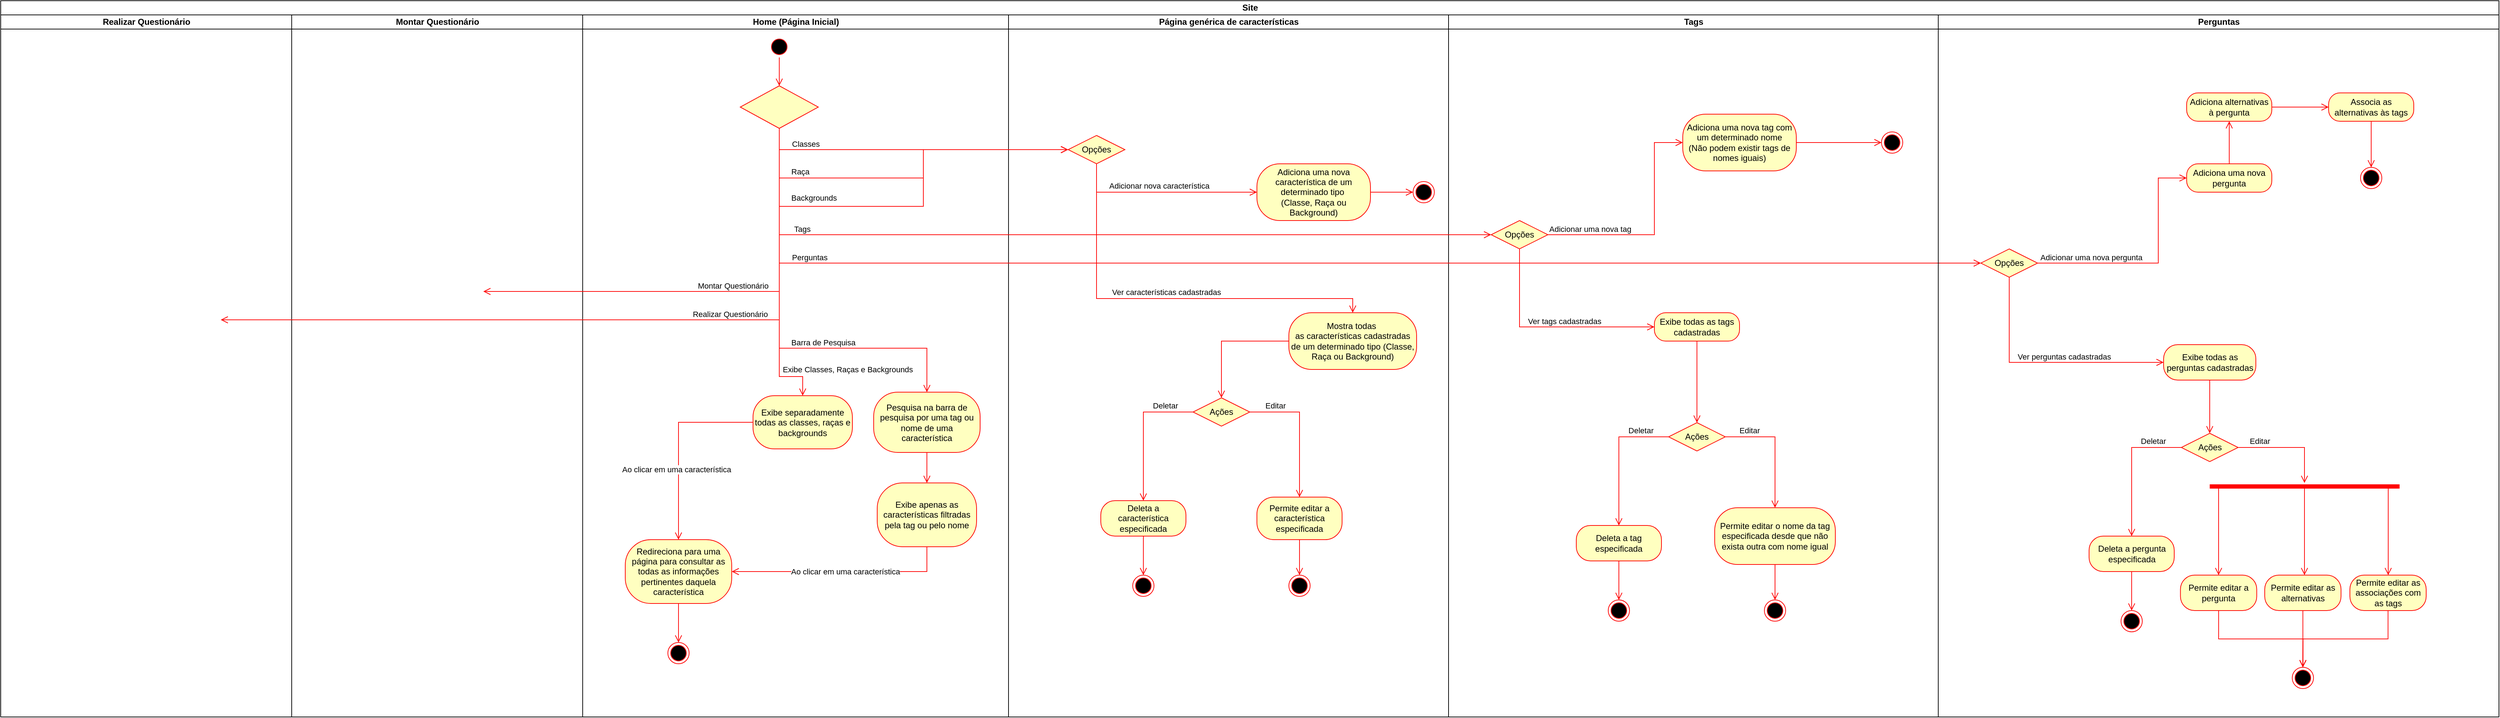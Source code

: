 <mxfile version="24.1.0" type="device">
  <diagram name="Diagrama de Atividades" id="n8MWwvZwuXPW64RNjIg1">
    <mxGraphModel dx="2261" dy="2013" grid="1" gridSize="10" guides="1" tooltips="1" connect="1" arrows="1" fold="1" page="1" pageScale="1" pageWidth="827" pageHeight="1169" background="none" math="0" shadow="0">
      <root>
        <mxCell id="0" />
        <mxCell id="1" parent="0" />
        <mxCell id="iOqB7ThlOqEl0tAWsgGz-21" value="Site" style="swimlane;childLayout=stackLayout;resizeParent=1;resizeParentMax=0;startSize=20;html=1;" parent="1" vertex="1">
          <mxGeometry x="-270" y="-10" width="3520" height="1010" as="geometry" />
        </mxCell>
        <mxCell id="iOqB7ThlOqEl0tAWsgGz-79" value="Realizar Questionário" style="swimlane;startSize=20;html=1;" parent="iOqB7ThlOqEl0tAWsgGz-21" vertex="1">
          <mxGeometry y="20" width="410" height="990" as="geometry" />
        </mxCell>
        <mxCell id="iOqB7ThlOqEl0tAWsgGz-77" value="Montar Questionário" style="swimlane;startSize=20;html=1;" parent="iOqB7ThlOqEl0tAWsgGz-21" vertex="1">
          <mxGeometry x="410" y="20" width="410" height="990" as="geometry" />
        </mxCell>
        <mxCell id="iOqB7ThlOqEl0tAWsgGz-22" value="Home (Página Inicial)" style="swimlane;startSize=20;html=1;" parent="iOqB7ThlOqEl0tAWsgGz-21" vertex="1">
          <mxGeometry x="820" y="20" width="600" height="990" as="geometry" />
        </mxCell>
        <mxCell id="iOqB7ThlOqEl0tAWsgGz-1" value="" style="ellipse;html=1;shape=startState;fillColor=#000000;strokeColor=#ff0000;" parent="iOqB7ThlOqEl0tAWsgGz-22" vertex="1">
          <mxGeometry x="262" y="30" width="30" height="30" as="geometry" />
        </mxCell>
        <mxCell id="iOqB7ThlOqEl0tAWsgGz-39" value="" style="rhombus;whiteSpace=wrap;html=1;fontColor=#000000;fillColor=#ffffc0;strokeColor=#ff0000;" parent="iOqB7ThlOqEl0tAWsgGz-22" vertex="1">
          <mxGeometry x="222" y="100" width="110" height="60" as="geometry" />
        </mxCell>
        <mxCell id="iOqB7ThlOqEl0tAWsgGz-40" value="" style="edgeStyle=orthogonalEdgeStyle;html=1;verticalAlign=bottom;endArrow=open;endSize=8;strokeColor=#ff0000;rounded=0;" parent="iOqB7ThlOqEl0tAWsgGz-22" source="iOqB7ThlOqEl0tAWsgGz-1" target="iOqB7ThlOqEl0tAWsgGz-39" edge="1">
          <mxGeometry relative="1" as="geometry">
            <mxPoint x="100" y="120" as="targetPoint" />
            <mxPoint x="105" y="110" as="sourcePoint" />
            <Array as="points">
              <mxPoint x="277" y="90" />
              <mxPoint x="277" y="90" />
            </Array>
          </mxGeometry>
        </mxCell>
        <mxCell id="iOqB7ThlOqEl0tAWsgGz-41" value="" style="edgeStyle=orthogonalEdgeStyle;align=left;verticalAlign=bottom;endArrow=open;endSize=8;strokeColor=#ff0000;rounded=0;html=1;spacingTop=0;spacing=2;" parent="iOqB7ThlOqEl0tAWsgGz-22" source="iOqB7ThlOqEl0tAWsgGz-39" edge="1">
          <mxGeometry x="-0.47" y="10" relative="1" as="geometry">
            <mxPoint x="-140" y="390" as="targetPoint" />
            <mxPoint x="100.0" y="157.273" as="sourcePoint" />
            <Array as="points">
              <mxPoint x="277" y="390" />
            </Array>
            <mxPoint as="offset" />
          </mxGeometry>
        </mxCell>
        <mxCell id="iOqB7ThlOqEl0tAWsgGz-42" value="Montar Questionário" style="edgeLabel;html=1;align=right;verticalAlign=bottom;resizable=0;points=[];" parent="iOqB7ThlOqEl0tAWsgGz-41" vertex="1" connectable="0">
          <mxGeometry x="0.138" y="-2" relative="1" as="geometry">
            <mxPoint x="123" y="2" as="offset" />
          </mxGeometry>
        </mxCell>
        <mxCell id="iOqB7ThlOqEl0tAWsgGz-43" value="" style="edgeStyle=orthogonalEdgeStyle;align=left;verticalAlign=bottom;endArrow=open;endSize=8;strokeColor=#ff0000;rounded=0;html=1;spacingTop=0;spacing=2;" parent="iOqB7ThlOqEl0tAWsgGz-22" source="iOqB7ThlOqEl0tAWsgGz-39" edge="1">
          <mxGeometry x="-0.47" y="10" relative="1" as="geometry">
            <mxPoint x="-510" y="430" as="targetPoint" />
            <mxPoint x="100.0" y="157.273" as="sourcePoint" />
            <Array as="points">
              <mxPoint x="277" y="430" />
            </Array>
            <mxPoint as="offset" />
          </mxGeometry>
        </mxCell>
        <mxCell id="iOqB7ThlOqEl0tAWsgGz-44" value="Realizar Questionário" style="edgeLabel;html=1;align=right;verticalAlign=bottom;resizable=0;points=[];" parent="iOqB7ThlOqEl0tAWsgGz-43" vertex="1" connectable="0">
          <mxGeometry x="0.138" y="-2" relative="1" as="geometry">
            <mxPoint x="316" y="2" as="offset" />
          </mxGeometry>
        </mxCell>
        <mxCell id="iOqB7ThlOqEl0tAWsgGz-45" value="" style="edgeStyle=orthogonalEdgeStyle;align=left;verticalAlign=bottom;endArrow=open;endSize=8;strokeColor=#ff0000;rounded=0;html=1;spacingTop=0;spacing=2;" parent="iOqB7ThlOqEl0tAWsgGz-22" source="iOqB7ThlOqEl0tAWsgGz-39" target="iOqB7ThlOqEl0tAWsgGz-85" edge="1">
          <mxGeometry x="-0.47" y="10" relative="1" as="geometry">
            <mxPoint x="340" y="470" as="targetPoint" />
            <mxPoint x="100.0" y="157.273" as="sourcePoint" />
            <Array as="points">
              <mxPoint x="277" y="470" />
              <mxPoint x="485" y="470" />
            </Array>
            <mxPoint as="offset" />
          </mxGeometry>
        </mxCell>
        <mxCell id="iOqB7ThlOqEl0tAWsgGz-46" value="Barra de Pesquisa" style="edgeLabel;html=1;align=left;verticalAlign=bottom;resizable=0;points=[];" parent="iOqB7ThlOqEl0tAWsgGz-45" vertex="1" connectable="0">
          <mxGeometry x="0.138" y="-2" relative="1" as="geometry">
            <mxPoint x="-5" y="-2" as="offset" />
          </mxGeometry>
        </mxCell>
        <mxCell id="iOqB7ThlOqEl0tAWsgGz-47" value="" style="edgeStyle=orthogonalEdgeStyle;align=left;verticalAlign=bottom;endArrow=open;endSize=8;strokeColor=#ff0000;rounded=0;html=1;spacingTop=0;spacing=2;" parent="iOqB7ThlOqEl0tAWsgGz-22" edge="1">
          <mxGeometry x="-0.47" y="10" relative="1" as="geometry">
            <mxPoint x="309.97" y="537.02" as="targetPoint" />
            <mxPoint x="277.0" y="160.003" as="sourcePoint" />
            <Array as="points">
              <mxPoint x="276.97" y="510.02" />
              <mxPoint x="309.97" y="510.02" />
            </Array>
            <mxPoint as="offset" />
          </mxGeometry>
        </mxCell>
        <mxCell id="iOqB7ThlOqEl0tAWsgGz-48" value="Exibe Classes, Raças e Backgrounds" style="edgeLabel;html=1;align=left;verticalAlign=bottom;resizable=0;points=[];" parent="iOqB7ThlOqEl0tAWsgGz-47" vertex="1" connectable="0">
          <mxGeometry x="0.138" y="-2" relative="1" as="geometry">
            <mxPoint x="5" y="115" as="offset" />
          </mxGeometry>
        </mxCell>
        <mxCell id="iOqB7ThlOqEl0tAWsgGz-85" value="Pesquisa na barra de pesquisa por uma tag ou nome de uma característica" style="rounded=1;whiteSpace=wrap;html=1;arcSize=40;fontColor=#000000;fillColor=#ffffc0;strokeColor=#ff0000;" parent="iOqB7ThlOqEl0tAWsgGz-22" vertex="1">
          <mxGeometry x="410" y="532" width="150" height="85" as="geometry" />
        </mxCell>
        <mxCell id="iOqB7ThlOqEl0tAWsgGz-86" value="" style="edgeStyle=orthogonalEdgeStyle;html=1;verticalAlign=bottom;endArrow=open;endSize=8;strokeColor=#ff0000;rounded=0;" parent="iOqB7ThlOqEl0tAWsgGz-22" source="iOqB7ThlOqEl0tAWsgGz-85" target="iOqB7ThlOqEl0tAWsgGz-87" edge="1">
          <mxGeometry relative="1" as="geometry">
            <mxPoint x="485" y="680" as="targetPoint" />
          </mxGeometry>
        </mxCell>
        <mxCell id="iOqB7ThlOqEl0tAWsgGz-87" value="Exibe apenas as características filtradas pela tag ou pelo nome" style="rounded=1;whiteSpace=wrap;html=1;arcSize=40;fontColor=#000000;fillColor=#ffffc0;strokeColor=#ff0000;" parent="iOqB7ThlOqEl0tAWsgGz-22" vertex="1">
          <mxGeometry x="415" y="660" width="140" height="90" as="geometry" />
        </mxCell>
        <mxCell id="iOqB7ThlOqEl0tAWsgGz-88" value="" style="edgeStyle=orthogonalEdgeStyle;html=1;verticalAlign=bottom;endArrow=open;endSize=8;strokeColor=#ff0000;rounded=0;" parent="iOqB7ThlOqEl0tAWsgGz-22" source="iOqB7ThlOqEl0tAWsgGz-87" target="iOqB7ThlOqEl0tAWsgGz-91" edge="1">
          <mxGeometry relative="1" as="geometry">
            <mxPoint x="485" y="850" as="targetPoint" />
            <Array as="points">
              <mxPoint x="485" y="785" />
            </Array>
          </mxGeometry>
        </mxCell>
        <mxCell id="iOqB7ThlOqEl0tAWsgGz-92" value="Ao clicar em uma característica" style="edgeLabel;html=1;align=center;verticalAlign=middle;resizable=0;points=[];" parent="iOqB7ThlOqEl0tAWsgGz-88" vertex="1" connectable="0">
          <mxGeometry x="-0.167" y="-1" relative="1" as="geometry">
            <mxPoint x="-21" y="1" as="offset" />
          </mxGeometry>
        </mxCell>
        <mxCell id="iOqB7ThlOqEl0tAWsgGz-89" value="Exibe separadamente todas as classes, raças e backgrounds" style="rounded=1;whiteSpace=wrap;html=1;arcSize=40;fontColor=#000000;fillColor=#ffffc0;strokeColor=#ff0000;" parent="iOqB7ThlOqEl0tAWsgGz-22" vertex="1">
          <mxGeometry x="240" y="537" width="140" height="75" as="geometry" />
        </mxCell>
        <mxCell id="iOqB7ThlOqEl0tAWsgGz-91" value="Redireciona para uma página para consultar as todas as informações pertinentes daquela característica" style="rounded=1;whiteSpace=wrap;html=1;arcSize=40;fontColor=#000000;fillColor=#ffffc0;strokeColor=#ff0000;" parent="iOqB7ThlOqEl0tAWsgGz-22" vertex="1">
          <mxGeometry x="60" y="740" width="150" height="90" as="geometry" />
        </mxCell>
        <mxCell id="iOqB7ThlOqEl0tAWsgGz-90" value="" style="edgeStyle=orthogonalEdgeStyle;html=1;verticalAlign=bottom;endArrow=open;endSize=8;strokeColor=#ff0000;rounded=0;" parent="iOqB7ThlOqEl0tAWsgGz-22" source="iOqB7ThlOqEl0tAWsgGz-89" target="iOqB7ThlOqEl0tAWsgGz-91" edge="1">
          <mxGeometry relative="1" as="geometry">
            <mxPoint x="250" y="680" as="targetPoint" />
            <Array as="points">
              <mxPoint x="135" y="575" />
            </Array>
          </mxGeometry>
        </mxCell>
        <mxCell id="iOqB7ThlOqEl0tAWsgGz-93" value="Ao clicar em uma característica" style="edgeLabel;html=1;align=center;verticalAlign=middle;resizable=0;points=[];" parent="iOqB7ThlOqEl0tAWsgGz-22" vertex="1" connectable="0">
          <mxGeometry x="149.995" y="640" as="geometry">
            <mxPoint x="-18" y="1" as="offset" />
          </mxGeometry>
        </mxCell>
        <mxCell id="iOqB7ThlOqEl0tAWsgGz-23" value="Página genérica de características" style="swimlane;startSize=20;html=1;" parent="iOqB7ThlOqEl0tAWsgGz-21" vertex="1">
          <mxGeometry x="1420" y="20" width="620" height="990" as="geometry" />
        </mxCell>
        <mxCell id="iOqB7ThlOqEl0tAWsgGz-50" value="Opções" style="rhombus;whiteSpace=wrap;html=1;fontColor=#000000;fillColor=#ffffc0;strokeColor=#ff0000;" parent="iOqB7ThlOqEl0tAWsgGz-23" vertex="1">
          <mxGeometry x="84" y="170" width="80" height="40" as="geometry" />
        </mxCell>
        <mxCell id="iOqB7ThlOqEl0tAWsgGz-53" value="Adicionar nova característica" style="edgeStyle=orthogonalEdgeStyle;html=1;align=left;verticalAlign=bottom;endArrow=open;endSize=8;strokeColor=#ff0000;rounded=0;" parent="iOqB7ThlOqEl0tAWsgGz-23" source="iOqB7ThlOqEl0tAWsgGz-50" target="iOqB7ThlOqEl0tAWsgGz-55" edge="1">
          <mxGeometry x="-0.581" relative="1" as="geometry">
            <mxPoint x="349" y="250" as="targetPoint" />
            <mxPoint as="offset" />
            <mxPoint x="124" y="220" as="sourcePoint" />
            <Array as="points">
              <mxPoint x="124" y="250" />
            </Array>
          </mxGeometry>
        </mxCell>
        <mxCell id="iOqB7ThlOqEl0tAWsgGz-54" value="Ver características cadastradas" style="edgeStyle=orthogonalEdgeStyle;html=1;align=left;verticalAlign=bottom;endArrow=open;endSize=8;strokeColor=#ff0000;rounded=0;" parent="iOqB7ThlOqEl0tAWsgGz-23" source="iOqB7ThlOqEl0tAWsgGz-50" target="iOqB7ThlOqEl0tAWsgGz-58" edge="1">
          <mxGeometry x="-0.266" relative="1" as="geometry">
            <mxPoint x="350" y="360" as="targetPoint" />
            <mxPoint as="offset" />
            <mxPoint x="124" y="260" as="sourcePoint" />
            <Array as="points">
              <mxPoint x="124" y="400" />
              <mxPoint x="485" y="400" />
            </Array>
          </mxGeometry>
        </mxCell>
        <mxCell id="iOqB7ThlOqEl0tAWsgGz-55" value="Adiciona uma nova característica de um determinado tipo&amp;nbsp;&lt;br&gt;(Classe, Raça ou Background)" style="rounded=1;whiteSpace=wrap;html=1;arcSize=40;fontColor=#000000;fillColor=#ffffc0;strokeColor=#ff0000;" parent="iOqB7ThlOqEl0tAWsgGz-23" vertex="1">
          <mxGeometry x="350" y="210" width="160" height="80" as="geometry" />
        </mxCell>
        <mxCell id="iOqB7ThlOqEl0tAWsgGz-56" value="" style="edgeStyle=orthogonalEdgeStyle;html=1;verticalAlign=bottom;endArrow=open;endSize=8;strokeColor=#ff0000;rounded=0;" parent="iOqB7ThlOqEl0tAWsgGz-23" source="iOqB7ThlOqEl0tAWsgGz-55" target="iOqB7ThlOqEl0tAWsgGz-57" edge="1">
          <mxGeometry relative="1" as="geometry">
            <mxPoint x="550" y="245" as="targetPoint" />
          </mxGeometry>
        </mxCell>
        <mxCell id="iOqB7ThlOqEl0tAWsgGz-57" value="" style="ellipse;html=1;shape=endState;fillColor=#000000;strokeColor=#ff0000;" parent="iOqB7ThlOqEl0tAWsgGz-23" vertex="1">
          <mxGeometry x="570" y="235" width="30" height="30" as="geometry" />
        </mxCell>
        <mxCell id="iOqB7ThlOqEl0tAWsgGz-58" value="Mostra todas&amp;nbsp;&lt;div&gt;as características cadastradas de um determinado tipo (Classe, Raça ou Background)&lt;/div&gt;" style="rounded=1;whiteSpace=wrap;html=1;arcSize=40;fontColor=#000000;fillColor=#ffffc0;strokeColor=#ff0000;" parent="iOqB7ThlOqEl0tAWsgGz-23" vertex="1">
          <mxGeometry x="395" y="420" width="180" height="80" as="geometry" />
        </mxCell>
        <mxCell id="iOqB7ThlOqEl0tAWsgGz-59" value="Ações" style="rhombus;whiteSpace=wrap;html=1;fontColor=#000000;fillColor=#ffffc0;strokeColor=#ff0000;" parent="iOqB7ThlOqEl0tAWsgGz-23" vertex="1">
          <mxGeometry x="260" y="540" width="80" height="40" as="geometry" />
        </mxCell>
        <mxCell id="iOqB7ThlOqEl0tAWsgGz-60" value="Editar" style="edgeStyle=orthogonalEdgeStyle;html=1;align=left;verticalAlign=bottom;endArrow=open;endSize=8;strokeColor=#ff0000;rounded=0;" parent="iOqB7ThlOqEl0tAWsgGz-23" source="iOqB7ThlOqEl0tAWsgGz-59" target="iOqB7ThlOqEl0tAWsgGz-68" edge="1">
          <mxGeometry x="-0.797" relative="1" as="geometry">
            <mxPoint x="417" y="680" as="targetPoint" />
            <mxPoint as="offset" />
          </mxGeometry>
        </mxCell>
        <mxCell id="iOqB7ThlOqEl0tAWsgGz-61" value="Deletar" style="edgeStyle=orthogonalEdgeStyle;html=1;align=right;verticalAlign=bottom;endArrow=open;endSize=8;strokeColor=#ff0000;rounded=0;" parent="iOqB7ThlOqEl0tAWsgGz-23" source="iOqB7ThlOqEl0tAWsgGz-59" target="iOqB7ThlOqEl0tAWsgGz-66" edge="1">
          <mxGeometry x="-0.789" relative="1" as="geometry">
            <mxPoint x="190" y="680" as="targetPoint" />
            <Array as="points">
              <mxPoint x="190" y="560" />
            </Array>
            <mxPoint as="offset" />
          </mxGeometry>
        </mxCell>
        <mxCell id="iOqB7ThlOqEl0tAWsgGz-65" value="" style="edgeStyle=orthogonalEdgeStyle;html=1;verticalAlign=bottom;endArrow=open;endSize=8;strokeColor=#ff0000;rounded=0;" parent="iOqB7ThlOqEl0tAWsgGz-23" source="iOqB7ThlOqEl0tAWsgGz-58" target="iOqB7ThlOqEl0tAWsgGz-59" edge="1">
          <mxGeometry relative="1" as="geometry">
            <mxPoint x="330" y="470" as="targetPoint" />
            <mxPoint x="330" y="410" as="sourcePoint" />
            <Array as="points">
              <mxPoint x="300" y="460" />
            </Array>
          </mxGeometry>
        </mxCell>
        <mxCell id="iOqB7ThlOqEl0tAWsgGz-66" value="Deleta a característica especificada" style="rounded=1;whiteSpace=wrap;html=1;arcSize=40;fontColor=#000000;fillColor=#ffffc0;strokeColor=#ff0000;" parent="iOqB7ThlOqEl0tAWsgGz-23" vertex="1">
          <mxGeometry x="130" y="685" width="120" height="50" as="geometry" />
        </mxCell>
        <mxCell id="iOqB7ThlOqEl0tAWsgGz-67" value="" style="edgeStyle=orthogonalEdgeStyle;html=1;verticalAlign=bottom;endArrow=open;endSize=8;strokeColor=#ff0000;rounded=0;" parent="iOqB7ThlOqEl0tAWsgGz-23" source="iOqB7ThlOqEl0tAWsgGz-66" target="iOqB7ThlOqEl0tAWsgGz-71" edge="1">
          <mxGeometry relative="1" as="geometry">
            <mxPoint x="190" y="790" as="targetPoint" />
          </mxGeometry>
        </mxCell>
        <mxCell id="iOqB7ThlOqEl0tAWsgGz-68" value="Permite editar a característica especificada" style="rounded=1;whiteSpace=wrap;html=1;arcSize=40;fontColor=#000000;fillColor=#ffffc0;strokeColor=#ff0000;" parent="iOqB7ThlOqEl0tAWsgGz-23" vertex="1">
          <mxGeometry x="350" y="680" width="120" height="60" as="geometry" />
        </mxCell>
        <mxCell id="iOqB7ThlOqEl0tAWsgGz-69" value="" style="edgeStyle=orthogonalEdgeStyle;html=1;verticalAlign=bottom;endArrow=open;endSize=8;strokeColor=#ff0000;rounded=0;" parent="iOqB7ThlOqEl0tAWsgGz-23" source="iOqB7ThlOqEl0tAWsgGz-68" target="iOqB7ThlOqEl0tAWsgGz-70" edge="1">
          <mxGeometry relative="1" as="geometry">
            <mxPoint x="410" y="820" as="targetPoint" />
            <Array as="points" />
          </mxGeometry>
        </mxCell>
        <mxCell id="iOqB7ThlOqEl0tAWsgGz-70" value="" style="ellipse;html=1;shape=endState;fillColor=#000000;strokeColor=#ff0000;" parent="iOqB7ThlOqEl0tAWsgGz-23" vertex="1">
          <mxGeometry x="395" y="790" width="30" height="30" as="geometry" />
        </mxCell>
        <mxCell id="iOqB7ThlOqEl0tAWsgGz-71" value="" style="ellipse;html=1;shape=endState;fillColor=#000000;strokeColor=#ff0000;" parent="iOqB7ThlOqEl0tAWsgGz-23" vertex="1">
          <mxGeometry x="175" y="790" width="30" height="30" as="geometry" />
        </mxCell>
        <mxCell id="iOqB7ThlOqEl0tAWsgGz-24" value="Tags" style="swimlane;startSize=20;html=1;" parent="iOqB7ThlOqEl0tAWsgGz-21" vertex="1">
          <mxGeometry x="2040" y="20" width="690" height="990" as="geometry" />
        </mxCell>
        <mxCell id="OlCppH1FGfpxsNIlt6Ti-2" value="Opções" style="rhombus;whiteSpace=wrap;html=1;fontColor=#000000;fillColor=#ffffc0;strokeColor=#ff0000;" parent="iOqB7ThlOqEl0tAWsgGz-24" vertex="1">
          <mxGeometry x="60" y="290" width="80" height="40" as="geometry" />
        </mxCell>
        <mxCell id="OlCppH1FGfpxsNIlt6Ti-5" value="Adiciona uma nova tag com um determinado nome&lt;div&gt;(Não podem existir tags de nomes iguais)&lt;/div&gt;" style="rounded=1;whiteSpace=wrap;html=1;arcSize=40;fontColor=#000000;fillColor=#ffffc0;strokeColor=#ff0000;" parent="iOqB7ThlOqEl0tAWsgGz-24" vertex="1">
          <mxGeometry x="330" y="140" width="160" height="80" as="geometry" />
        </mxCell>
        <mxCell id="OlCppH1FGfpxsNIlt6Ti-9" value="" style="edgeStyle=orthogonalEdgeStyle;html=1;verticalAlign=bottom;endArrow=open;endSize=8;strokeColor=#ff0000;rounded=0;curved=0;" parent="iOqB7ThlOqEl0tAWsgGz-24" source="OlCppH1FGfpxsNIlt6Ti-2" target="OlCppH1FGfpxsNIlt6Ti-5" edge="1">
          <mxGeometry relative="1" as="geometry">
            <mxPoint x="140" y="250" as="targetPoint" />
            <mxPoint x="140" y="190" as="sourcePoint" />
            <Array as="points">
              <mxPoint x="290" y="310" />
              <mxPoint x="290" y="180" />
            </Array>
          </mxGeometry>
        </mxCell>
        <mxCell id="OlCppH1FGfpxsNIlt6Ti-13" value="Adicionar uma nova tag" style="edgeLabel;html=1;align=left;verticalAlign=bottom;resizable=0;points=[];rounded=1;" parent="OlCppH1FGfpxsNIlt6Ti-9" vertex="1" connectable="0">
          <mxGeometry x="-0.756" y="1" relative="1" as="geometry">
            <mxPoint x="-39" y="1" as="offset" />
          </mxGeometry>
        </mxCell>
        <mxCell id="OlCppH1FGfpxsNIlt6Ti-10" value="" style="edgeStyle=orthogonalEdgeStyle;html=1;verticalAlign=bottom;endArrow=open;endSize=8;strokeColor=#ff0000;rounded=0;curved=0;" parent="iOqB7ThlOqEl0tAWsgGz-24" source="OlCppH1FGfpxsNIlt6Ti-5" target="OlCppH1FGfpxsNIlt6Ti-11" edge="1">
          <mxGeometry relative="1" as="geometry">
            <mxPoint x="330" y="180" as="targetPoint" />
            <mxPoint x="230" y="310" as="sourcePoint" />
            <Array as="points" />
          </mxGeometry>
        </mxCell>
        <mxCell id="OlCppH1FGfpxsNIlt6Ti-11" value="" style="ellipse;html=1;shape=endState;fillColor=#000000;strokeColor=#ff0000;rounded=1;" parent="iOqB7ThlOqEl0tAWsgGz-24" vertex="1">
          <mxGeometry x="610" y="165" width="30" height="30" as="geometry" />
        </mxCell>
        <mxCell id="OlCppH1FGfpxsNIlt6Ti-19" value="Ver tags cadastradas" style="edgeLabel;html=1;align=left;verticalAlign=bottom;resizable=0;points=[];rounded=1;" parent="iOqB7ThlOqEl0tAWsgGz-24" vertex="1" connectable="0">
          <mxGeometry x="109.997" y="440" as="geometry" />
        </mxCell>
        <mxCell id="OlCppH1FGfpxsNIlt6Ti-20" value="Exibe todas as tags cadastradas" style="rounded=1;whiteSpace=wrap;html=1;arcSize=40;fontColor=#000000;fillColor=#ffffc0;strokeColor=#ff0000;" parent="iOqB7ThlOqEl0tAWsgGz-24" vertex="1">
          <mxGeometry x="290" y="420" width="120" height="40" as="geometry" />
        </mxCell>
        <mxCell id="OlCppH1FGfpxsNIlt6Ti-21" value="" style="edgeStyle=orthogonalEdgeStyle;html=1;verticalAlign=bottom;endArrow=open;endSize=8;strokeColor=#ff0000;rounded=0;curved=0;" parent="iOqB7ThlOqEl0tAWsgGz-24" source="OlCppH1FGfpxsNIlt6Ti-20" target="OlCppH1FGfpxsNIlt6Ti-22" edge="1">
          <mxGeometry relative="1" as="geometry">
            <mxPoint x="490" y="520" as="targetPoint" />
          </mxGeometry>
        </mxCell>
        <mxCell id="OlCppH1FGfpxsNIlt6Ti-18" value="" style="edgeStyle=orthogonalEdgeStyle;html=1;verticalAlign=bottom;endArrow=open;endSize=8;strokeColor=#ff0000;rounded=0;curved=0;" parent="iOqB7ThlOqEl0tAWsgGz-24" source="OlCppH1FGfpxsNIlt6Ti-2" target="OlCppH1FGfpxsNIlt6Ti-20" edge="1">
          <mxGeometry relative="1" as="geometry">
            <mxPoint x="380" y="440" as="targetPoint" />
            <mxPoint x="230" y="370" as="sourcePoint" />
            <Array as="points">
              <mxPoint x="100" y="440" />
            </Array>
          </mxGeometry>
        </mxCell>
        <mxCell id="OlCppH1FGfpxsNIlt6Ti-22" value="Ações" style="rhombus;whiteSpace=wrap;html=1;fontColor=#000000;fillColor=#ffffc0;strokeColor=#ff0000;" parent="iOqB7ThlOqEl0tAWsgGz-24" vertex="1">
          <mxGeometry x="310" y="575" width="80" height="40" as="geometry" />
        </mxCell>
        <mxCell id="OlCppH1FGfpxsNIlt6Ti-23" value="Editar" style="edgeStyle=orthogonalEdgeStyle;html=1;align=left;verticalAlign=bottom;endArrow=open;endSize=8;strokeColor=#ff0000;rounded=0;" parent="iOqB7ThlOqEl0tAWsgGz-24" source="OlCppH1FGfpxsNIlt6Ti-22" target="OlCppH1FGfpxsNIlt6Ti-27" edge="1">
          <mxGeometry x="-0.797" relative="1" as="geometry">
            <mxPoint x="467" y="715" as="targetPoint" />
            <mxPoint as="offset" />
            <Array as="points">
              <mxPoint x="460" y="595" />
            </Array>
          </mxGeometry>
        </mxCell>
        <mxCell id="OlCppH1FGfpxsNIlt6Ti-24" value="Deletar" style="edgeStyle=orthogonalEdgeStyle;html=1;align=right;verticalAlign=bottom;endArrow=open;endSize=8;strokeColor=#ff0000;rounded=0;" parent="iOqB7ThlOqEl0tAWsgGz-24" source="OlCppH1FGfpxsNIlt6Ti-22" target="OlCppH1FGfpxsNIlt6Ti-25" edge="1">
          <mxGeometry x="-0.789" relative="1" as="geometry">
            <mxPoint x="240" y="715" as="targetPoint" />
            <Array as="points">
              <mxPoint x="240" y="595" />
            </Array>
            <mxPoint as="offset" />
          </mxGeometry>
        </mxCell>
        <mxCell id="OlCppH1FGfpxsNIlt6Ti-25" value="Deleta a tag especificada" style="rounded=1;whiteSpace=wrap;html=1;arcSize=40;fontColor=#000000;fillColor=#ffffc0;strokeColor=#ff0000;" parent="iOqB7ThlOqEl0tAWsgGz-24" vertex="1">
          <mxGeometry x="180" y="720" width="120" height="50" as="geometry" />
        </mxCell>
        <mxCell id="OlCppH1FGfpxsNIlt6Ti-26" value="" style="edgeStyle=orthogonalEdgeStyle;html=1;verticalAlign=bottom;endArrow=open;endSize=8;strokeColor=#ff0000;rounded=0;" parent="iOqB7ThlOqEl0tAWsgGz-24" source="OlCppH1FGfpxsNIlt6Ti-25" target="OlCppH1FGfpxsNIlt6Ti-30" edge="1">
          <mxGeometry relative="1" as="geometry">
            <mxPoint x="240" y="825" as="targetPoint" />
          </mxGeometry>
        </mxCell>
        <mxCell id="OlCppH1FGfpxsNIlt6Ti-27" value="Permite editar o nome da tag especificada desde que não exista outra com nome igual" style="rounded=1;whiteSpace=wrap;html=1;arcSize=40;fontColor=#000000;fillColor=#ffffc0;strokeColor=#ff0000;" parent="iOqB7ThlOqEl0tAWsgGz-24" vertex="1">
          <mxGeometry x="375" y="695" width="170" height="80" as="geometry" />
        </mxCell>
        <mxCell id="OlCppH1FGfpxsNIlt6Ti-28" value="" style="edgeStyle=orthogonalEdgeStyle;html=1;verticalAlign=bottom;endArrow=open;endSize=8;strokeColor=#ff0000;rounded=0;" parent="iOqB7ThlOqEl0tAWsgGz-24" source="OlCppH1FGfpxsNIlt6Ti-27" target="OlCppH1FGfpxsNIlt6Ti-29" edge="1">
          <mxGeometry relative="1" as="geometry">
            <mxPoint x="460" y="855" as="targetPoint" />
            <Array as="points" />
          </mxGeometry>
        </mxCell>
        <mxCell id="OlCppH1FGfpxsNIlt6Ti-29" value="" style="ellipse;html=1;shape=endState;fillColor=#000000;strokeColor=#ff0000;" parent="iOqB7ThlOqEl0tAWsgGz-24" vertex="1">
          <mxGeometry x="445" y="825" width="30" height="30" as="geometry" />
        </mxCell>
        <mxCell id="OlCppH1FGfpxsNIlt6Ti-30" value="" style="ellipse;html=1;shape=endState;fillColor=#000000;strokeColor=#ff0000;" parent="iOqB7ThlOqEl0tAWsgGz-24" vertex="1">
          <mxGeometry x="225" y="825" width="30" height="30" as="geometry" />
        </mxCell>
        <mxCell id="iOqB7ThlOqEl0tAWsgGz-32" value="" style="edgeStyle=orthogonalEdgeStyle;html=1;align=left;verticalAlign=bottom;endArrow=open;endSize=8;strokeColor=#ff0000;rounded=0;" parent="iOqB7ThlOqEl0tAWsgGz-21" source="iOqB7ThlOqEl0tAWsgGz-39" target="iOqB7ThlOqEl0tAWsgGz-50" edge="1">
          <mxGeometry x="-0.752" relative="1" as="geometry">
            <mxPoint x="325" y="210" as="targetPoint" />
            <mxPoint as="offset" />
            <mxPoint x="100.0" y="177.273" as="sourcePoint" />
            <Array as="points">
              <mxPoint x="1097" y="210" />
            </Array>
          </mxGeometry>
        </mxCell>
        <mxCell id="iOqB7ThlOqEl0tAWsgGz-99" value="Classes" style="edgeLabel;html=1;align=left;verticalAlign=bottom;resizable=0;points=[];" parent="iOqB7ThlOqEl0tAWsgGz-32" vertex="1" connectable="0">
          <mxGeometry x="-0.838" relative="1" as="geometry">
            <mxPoint x="10" as="offset" />
          </mxGeometry>
        </mxCell>
        <mxCell id="iOqB7ThlOqEl0tAWsgGz-33" value="" style="edgeStyle=orthogonalEdgeStyle;html=1;align=left;verticalAlign=bottom;endArrow=open;endSize=8;strokeColor=#ff0000;rounded=0;fontColor=default;spacing=2;" parent="iOqB7ThlOqEl0tAWsgGz-21" source="iOqB7ThlOqEl0tAWsgGz-39" target="iOqB7ThlOqEl0tAWsgGz-50" edge="1">
          <mxGeometry x="-0.628" relative="1" as="geometry">
            <mxPoint x="470" y="220" as="targetPoint" />
            <mxPoint x="100.0" y="177.273" as="sourcePoint" />
            <Array as="points">
              <mxPoint x="1097" y="250" />
              <mxPoint x="1300" y="250" />
              <mxPoint x="1300" y="210" />
            </Array>
            <mxPoint as="offset" />
          </mxGeometry>
        </mxCell>
        <mxCell id="iOqB7ThlOqEl0tAWsgGz-98" value="Raça" style="edgeLabel;html=1;align=left;verticalAlign=bottom;resizable=0;points=[];" parent="iOqB7ThlOqEl0tAWsgGz-33" vertex="1" connectable="0">
          <mxGeometry x="-0.713" y="1" relative="1" as="geometry">
            <mxPoint x="11" as="offset" />
          </mxGeometry>
        </mxCell>
        <mxCell id="iOqB7ThlOqEl0tAWsgGz-34" value="&lt;div&gt;&lt;br&gt;&lt;/div&gt;" style="edgeStyle=orthogonalEdgeStyle;align=left;verticalAlign=bottom;endArrow=open;endSize=8;strokeColor=#ff0000;rounded=0;html=1;spacingTop=0;spacing=2;" parent="iOqB7ThlOqEl0tAWsgGz-21" source="iOqB7ThlOqEl0tAWsgGz-39" target="iOqB7ThlOqEl0tAWsgGz-50" edge="1">
          <mxGeometry x="-0.539" relative="1" as="geometry">
            <mxPoint x="440" y="200" as="targetPoint" />
            <mxPoint x="100.0" y="177.273" as="sourcePoint" />
            <Array as="points">
              <mxPoint x="1097" y="290" />
              <mxPoint x="1300" y="290" />
              <mxPoint x="1300" y="210" />
            </Array>
            <mxPoint as="offset" />
          </mxGeometry>
        </mxCell>
        <mxCell id="iOqB7ThlOqEl0tAWsgGz-100" value="Backgrounds" style="edgeLabel;html=1;align=left;verticalAlign=bottom;resizable=0;points=[];" parent="iOqB7ThlOqEl0tAWsgGz-34" vertex="1" connectable="0">
          <mxGeometry x="-0.64" y="-2" relative="1" as="geometry">
            <mxPoint x="17" y="-1" as="offset" />
          </mxGeometry>
        </mxCell>
        <mxCell id="iOqB7ThlOqEl0tAWsgGz-35" value="" style="edgeStyle=orthogonalEdgeStyle;align=left;verticalAlign=bottom;endArrow=open;endSize=8;strokeColor=#ff0000;rounded=0;html=1;spacingTop=0;spacing=2;" parent="iOqB7ThlOqEl0tAWsgGz-21" source="iOqB7ThlOqEl0tAWsgGz-39" target="OlCppH1FGfpxsNIlt6Ti-2" edge="1">
          <mxGeometry x="-0.47" y="10" relative="1" as="geometry">
            <mxPoint x="2090" y="330" as="targetPoint" />
            <mxPoint x="919.997" y="180.0" as="sourcePoint" />
            <Array as="points">
              <mxPoint x="1097" y="330" />
            </Array>
            <mxPoint as="offset" />
          </mxGeometry>
        </mxCell>
        <mxCell id="iOqB7ThlOqEl0tAWsgGz-36" value="Tags" style="edgeLabel;html=1;align=left;verticalAlign=bottom;resizable=0;points=[];spacing=2;" parent="iOqB7ThlOqEl0tAWsgGz-35" vertex="1" connectable="0">
          <mxGeometry x="-0.159" y="2" relative="1" as="geometry">
            <mxPoint x="-316" y="2" as="offset" />
          </mxGeometry>
        </mxCell>
        <mxCell id="iOqB7ThlOqEl0tAWsgGz-37" value="" style="edgeStyle=orthogonalEdgeStyle;align=left;verticalAlign=bottom;endArrow=open;endSize=8;strokeColor=#ff0000;rounded=0;html=1;spacingTop=0;spacing=2;" parent="iOqB7ThlOqEl0tAWsgGz-21" source="iOqB7ThlOqEl0tAWsgGz-39" target="OlCppH1FGfpxsNIlt6Ti-33" edge="1">
          <mxGeometry x="-0.47" y="10" relative="1" as="geometry">
            <mxPoint x="2840" y="370" as="targetPoint" />
            <mxPoint x="1113.523" y="179.996" as="sourcePoint" />
            <Array as="points">
              <mxPoint x="1097" y="370" />
            </Array>
            <mxPoint as="offset" />
          </mxGeometry>
        </mxCell>
        <mxCell id="iOqB7ThlOqEl0tAWsgGz-38" value="Perguntas" style="edgeLabel;html=1;align=left;verticalAlign=bottom;resizable=0;points=[];" parent="iOqB7ThlOqEl0tAWsgGz-37" vertex="1" connectable="0">
          <mxGeometry x="0.138" y="-2" relative="1" as="geometry">
            <mxPoint x="-866" y="-2" as="offset" />
          </mxGeometry>
        </mxCell>
        <mxCell id="iOqB7ThlOqEl0tAWsgGz-76" value="Perguntas" style="swimlane;startSize=20;html=1;" parent="iOqB7ThlOqEl0tAWsgGz-21" vertex="1">
          <mxGeometry x="2730" y="20" width="790" height="990" as="geometry" />
        </mxCell>
        <mxCell id="OlCppH1FGfpxsNIlt6Ti-33" value="Opções" style="rhombus;whiteSpace=wrap;html=1;fontColor=#000000;fillColor=#ffffc0;strokeColor=#ff0000;" parent="iOqB7ThlOqEl0tAWsgGz-76" vertex="1">
          <mxGeometry x="60" y="330" width="80" height="40" as="geometry" />
        </mxCell>
        <mxCell id="OlCppH1FGfpxsNIlt6Ti-39" value="" style="edgeStyle=orthogonalEdgeStyle;html=1;verticalAlign=bottom;endArrow=open;endSize=8;strokeColor=#ff0000;rounded=0;curved=0;" parent="iOqB7ThlOqEl0tAWsgGz-76" source="OlCppH1FGfpxsNIlt6Ti-33" target="OlCppH1FGfpxsNIlt6Ti-46" edge="1">
          <mxGeometry relative="1" as="geometry">
            <mxPoint x="350" y="230" as="targetPoint" />
            <mxPoint x="160" y="360" as="sourcePoint" />
            <Array as="points">
              <mxPoint x="310" y="350" />
              <mxPoint x="310" y="230" />
            </Array>
          </mxGeometry>
        </mxCell>
        <mxCell id="OlCppH1FGfpxsNIlt6Ti-40" value="Adicionar uma nova pergunta" style="edgeLabel;html=1;align=left;verticalAlign=bottom;resizable=0;points=[];rounded=1;" parent="OlCppH1FGfpxsNIlt6Ti-39" vertex="1" connectable="0">
          <mxGeometry x="-0.756" y="1" relative="1" as="geometry">
            <mxPoint x="-39" y="1" as="offset" />
          </mxGeometry>
        </mxCell>
        <mxCell id="OlCppH1FGfpxsNIlt6Ti-43" value="" style="edgeStyle=orthogonalEdgeStyle;html=1;verticalAlign=bottom;endArrow=open;endSize=8;strokeColor=#ff0000;rounded=0;curved=0;" parent="iOqB7ThlOqEl0tAWsgGz-76" source="OlCppH1FGfpxsNIlt6Ti-33" target="OlCppH1FGfpxsNIlt6Ti-45" edge="1">
          <mxGeometry relative="1" as="geometry">
            <mxPoint x="290" y="490" as="targetPoint" />
            <mxPoint x="100" y="380" as="sourcePoint" />
            <Array as="points">
              <mxPoint x="100" y="490" />
            </Array>
          </mxGeometry>
        </mxCell>
        <mxCell id="OlCppH1FGfpxsNIlt6Ti-44" value="Ver perguntas cadastradas" style="edgeLabel;html=1;align=left;verticalAlign=bottom;resizable=0;points=[];rounded=1;" parent="iOqB7ThlOqEl0tAWsgGz-76" vertex="1" connectable="0">
          <mxGeometry x="109.997" y="490" as="geometry" />
        </mxCell>
        <mxCell id="OlCppH1FGfpxsNIlt6Ti-45" value="Exibe todas as perguntas cadastradas" style="rounded=1;whiteSpace=wrap;html=1;arcSize=40;fontColor=#000000;fillColor=#ffffc0;strokeColor=#ff0000;" parent="iOqB7ThlOqEl0tAWsgGz-76" vertex="1">
          <mxGeometry x="317.5" y="465" width="130" height="50" as="geometry" />
        </mxCell>
        <mxCell id="OlCppH1FGfpxsNIlt6Ti-46" value="Adiciona uma nova pergunta" style="rounded=1;whiteSpace=wrap;html=1;arcSize=40;fontColor=#000000;fillColor=#ffffc0;strokeColor=#ff0000;" parent="iOqB7ThlOqEl0tAWsgGz-76" vertex="1">
          <mxGeometry x="350" y="210" width="120" height="40" as="geometry" />
        </mxCell>
        <mxCell id="OlCppH1FGfpxsNIlt6Ti-47" value="" style="edgeStyle=orthogonalEdgeStyle;html=1;verticalAlign=bottom;endArrow=open;endSize=8;strokeColor=#ff0000;rounded=0;curved=0;" parent="iOqB7ThlOqEl0tAWsgGz-76" source="OlCppH1FGfpxsNIlt6Ti-46" target="OlCppH1FGfpxsNIlt6Ti-48" edge="1">
          <mxGeometry relative="1" as="geometry">
            <mxPoint x="460" y="310" as="targetPoint" />
          </mxGeometry>
        </mxCell>
        <mxCell id="OlCppH1FGfpxsNIlt6Ti-48" value="Adiciona alternativas à pergunta" style="rounded=1;whiteSpace=wrap;html=1;arcSize=40;fontColor=#000000;fillColor=#ffffc0;strokeColor=#ff0000;" parent="iOqB7ThlOqEl0tAWsgGz-76" vertex="1">
          <mxGeometry x="350" y="110" width="120" height="40" as="geometry" />
        </mxCell>
        <mxCell id="OlCppH1FGfpxsNIlt6Ti-50" value="" style="edgeStyle=orthogonalEdgeStyle;html=1;verticalAlign=bottom;endArrow=open;endSize=8;strokeColor=#ff0000;rounded=0;curved=0;" parent="iOqB7ThlOqEl0tAWsgGz-76" source="OlCppH1FGfpxsNIlt6Ti-48" target="OlCppH1FGfpxsNIlt6Ti-51" edge="1">
          <mxGeometry relative="1" as="geometry">
            <mxPoint x="540" y="250" as="targetPoint" />
            <mxPoint x="540" y="310" as="sourcePoint" />
          </mxGeometry>
        </mxCell>
        <mxCell id="OlCppH1FGfpxsNIlt6Ti-51" value="Associa as alternativas às tags" style="rounded=1;whiteSpace=wrap;html=1;arcSize=40;fontColor=#000000;fillColor=#ffffc0;strokeColor=#ff0000;" parent="iOqB7ThlOqEl0tAWsgGz-76" vertex="1">
          <mxGeometry x="550" y="110" width="120" height="40" as="geometry" />
        </mxCell>
        <mxCell id="OlCppH1FGfpxsNIlt6Ti-52" value="" style="ellipse;html=1;shape=endState;fillColor=#000000;strokeColor=#ff0000;rounded=1;" parent="iOqB7ThlOqEl0tAWsgGz-76" vertex="1">
          <mxGeometry x="595" y="215" width="30" height="30" as="geometry" />
        </mxCell>
        <mxCell id="OlCppH1FGfpxsNIlt6Ti-53" value="" style="edgeStyle=orthogonalEdgeStyle;html=1;verticalAlign=bottom;endArrow=open;endSize=8;strokeColor=#ff0000;rounded=0;curved=0;" parent="iOqB7ThlOqEl0tAWsgGz-76" source="OlCppH1FGfpxsNIlt6Ti-51" target="OlCppH1FGfpxsNIlt6Ti-52" edge="1">
          <mxGeometry relative="1" as="geometry">
            <mxPoint x="560" y="190" as="targetPoint" />
            <mxPoint x="480" y="190" as="sourcePoint" />
          </mxGeometry>
        </mxCell>
        <mxCell id="OlCppH1FGfpxsNIlt6Ti-62" value="Ações" style="rhombus;whiteSpace=wrap;html=1;fontColor=#000000;fillColor=#ffffc0;strokeColor=#ff0000;" parent="iOqB7ThlOqEl0tAWsgGz-76" vertex="1">
          <mxGeometry x="342.5" y="590" width="80" height="40" as="geometry" />
        </mxCell>
        <mxCell id="OlCppH1FGfpxsNIlt6Ti-63" value="Editar" style="edgeStyle=orthogonalEdgeStyle;html=1;align=left;verticalAlign=bottom;endArrow=open;endSize=8;strokeColor=#ff0000;rounded=0;" parent="iOqB7ThlOqEl0tAWsgGz-76" source="OlCppH1FGfpxsNIlt6Ti-62" target="97adT_R2IksvdzheB5dz-1" edge="1">
          <mxGeometry x="-0.797" relative="1" as="geometry">
            <mxPoint x="520" y="640" as="targetPoint" />
            <mxPoint as="offset" />
            <Array as="points">
              <mxPoint x="516" y="610" />
            </Array>
          </mxGeometry>
        </mxCell>
        <mxCell id="OlCppH1FGfpxsNIlt6Ti-64" value="Deletar" style="edgeStyle=orthogonalEdgeStyle;html=1;align=right;verticalAlign=bottom;endArrow=open;endSize=8;strokeColor=#ff0000;rounded=0;" parent="iOqB7ThlOqEl0tAWsgGz-76" source="OlCppH1FGfpxsNIlt6Ti-62" target="OlCppH1FGfpxsNIlt6Ti-65" edge="1">
          <mxGeometry x="-0.789" relative="1" as="geometry">
            <mxPoint x="272.5" y="730" as="targetPoint" />
            <Array as="points">
              <mxPoint x="272.5" y="610" />
            </Array>
            <mxPoint as="offset" />
          </mxGeometry>
        </mxCell>
        <mxCell id="OlCppH1FGfpxsNIlt6Ti-65" value="Deleta a pergunta especificada" style="rounded=1;whiteSpace=wrap;html=1;arcSize=40;fontColor=#000000;fillColor=#ffffc0;strokeColor=#ff0000;" parent="iOqB7ThlOqEl0tAWsgGz-76" vertex="1">
          <mxGeometry x="212.5" y="735" width="120" height="50" as="geometry" />
        </mxCell>
        <mxCell id="OlCppH1FGfpxsNIlt6Ti-66" value="" style="edgeStyle=orthogonalEdgeStyle;html=1;verticalAlign=bottom;endArrow=open;endSize=8;strokeColor=#ff0000;rounded=0;" parent="iOqB7ThlOqEl0tAWsgGz-76" source="OlCppH1FGfpxsNIlt6Ti-65" target="OlCppH1FGfpxsNIlt6Ti-70" edge="1">
          <mxGeometry relative="1" as="geometry">
            <mxPoint x="272.5" y="840" as="targetPoint" />
          </mxGeometry>
        </mxCell>
        <mxCell id="OlCppH1FGfpxsNIlt6Ti-67" value="Permite editar a pergunta" style="rounded=1;whiteSpace=wrap;html=1;arcSize=40;fontColor=#000000;fillColor=#ffffc0;strokeColor=#ff0000;" parent="iOqB7ThlOqEl0tAWsgGz-76" vertex="1">
          <mxGeometry x="341.25" y="790" width="107.5" height="50" as="geometry" />
        </mxCell>
        <mxCell id="OlCppH1FGfpxsNIlt6Ti-69" value="" style="ellipse;html=1;shape=endState;fillColor=#000000;strokeColor=#ff0000;" parent="iOqB7ThlOqEl0tAWsgGz-76" vertex="1">
          <mxGeometry x="498.75" y="920" width="30" height="30" as="geometry" />
        </mxCell>
        <mxCell id="OlCppH1FGfpxsNIlt6Ti-70" value="" style="ellipse;html=1;shape=endState;fillColor=#000000;strokeColor=#ff0000;" parent="iOqB7ThlOqEl0tAWsgGz-76" vertex="1">
          <mxGeometry x="257.5" y="840" width="30" height="30" as="geometry" />
        </mxCell>
        <mxCell id="OlCppH1FGfpxsNIlt6Ti-71" value="" style="edgeStyle=orthogonalEdgeStyle;html=1;verticalAlign=bottom;endArrow=open;endSize=8;strokeColor=#ff0000;rounded=0;curved=0;" parent="iOqB7ThlOqEl0tAWsgGz-76" source="OlCppH1FGfpxsNIlt6Ti-45" target="OlCppH1FGfpxsNIlt6Ti-62" edge="1">
          <mxGeometry relative="1" as="geometry">
            <mxPoint x="500" y="500" as="targetPoint" />
            <mxPoint x="500" y="560" as="sourcePoint" />
          </mxGeometry>
        </mxCell>
        <mxCell id="97adT_R2IksvdzheB5dz-1" value="" style="shape=line;html=1;strokeWidth=6;strokeColor=#ff0000;" vertex="1" parent="iOqB7ThlOqEl0tAWsgGz-76">
          <mxGeometry x="382.5" y="660" width="267.5" height="10" as="geometry" />
        </mxCell>
        <mxCell id="97adT_R2IksvdzheB5dz-2" value="" style="edgeStyle=orthogonalEdgeStyle;html=1;verticalAlign=bottom;endArrow=open;endSize=8;strokeColor=#ff0000;rounded=0;exitX=0.75;exitY=0.5;exitDx=0;exitDy=0;exitPerimeter=0;" edge="1" source="97adT_R2IksvdzheB5dz-1" parent="iOqB7ThlOqEl0tAWsgGz-76" target="97adT_R2IksvdzheB5dz-4">
          <mxGeometry relative="1" as="geometry">
            <mxPoint x="543" y="800" as="targetPoint" />
            <mxPoint x="542.5" y="690" as="sourcePoint" />
            <Array as="points">
              <mxPoint x="516" y="665" />
            </Array>
          </mxGeometry>
        </mxCell>
        <mxCell id="97adT_R2IksvdzheB5dz-3" value="" style="edgeStyle=orthogonalEdgeStyle;html=1;verticalAlign=bottom;endArrow=open;endSize=8;strokeColor=#ff0000;rounded=0;exitX=0.25;exitY=0.5;exitDx=0;exitDy=0;exitPerimeter=0;" edge="1" parent="iOqB7ThlOqEl0tAWsgGz-76" source="97adT_R2IksvdzheB5dz-1" target="OlCppH1FGfpxsNIlt6Ti-67">
          <mxGeometry relative="1" as="geometry">
            <mxPoint x="440" y="780" as="targetPoint" />
            <mxPoint x="460.5" y="670" as="sourcePoint" />
            <Array as="points">
              <mxPoint x="395" y="665" />
            </Array>
          </mxGeometry>
        </mxCell>
        <mxCell id="97adT_R2IksvdzheB5dz-4" value="Permite editar as alternativas" style="rounded=1;whiteSpace=wrap;html=1;arcSize=40;fontColor=#000000;fillColor=#ffffc0;strokeColor=#ff0000;" vertex="1" parent="iOqB7ThlOqEl0tAWsgGz-76">
          <mxGeometry x="460" y="790" width="107.5" height="50" as="geometry" />
        </mxCell>
        <mxCell id="97adT_R2IksvdzheB5dz-5" value="Permite editar as associações com as tags" style="rounded=1;whiteSpace=wrap;html=1;arcSize=40;fontColor=#000000;fillColor=#ffffc0;strokeColor=#ff0000;" vertex="1" parent="iOqB7ThlOqEl0tAWsgGz-76">
          <mxGeometry x="580" y="790" width="107.5" height="50" as="geometry" />
        </mxCell>
        <mxCell id="97adT_R2IksvdzheB5dz-6" value="" style="edgeStyle=orthogonalEdgeStyle;html=1;verticalAlign=bottom;endArrow=open;endSize=8;strokeColor=#ff0000;rounded=0;exitX=0.776;exitY=0.357;exitDx=0;exitDy=0;exitPerimeter=0;" edge="1" parent="iOqB7ThlOqEl0tAWsgGz-76" source="97adT_R2IksvdzheB5dz-1" target="97adT_R2IksvdzheB5dz-5">
          <mxGeometry relative="1" as="geometry">
            <mxPoint x="524" y="800" as="targetPoint" />
            <mxPoint x="553" y="675" as="sourcePoint" />
            <Array as="points">
              <mxPoint x="548" y="664" />
              <mxPoint x="548" y="665" />
              <mxPoint x="634" y="665" />
            </Array>
          </mxGeometry>
        </mxCell>
        <mxCell id="97adT_R2IksvdzheB5dz-7" value="" style="edgeStyle=orthogonalEdgeStyle;html=1;verticalAlign=bottom;endArrow=open;endSize=8;strokeColor=#ff0000;rounded=0;" edge="1" parent="iOqB7ThlOqEl0tAWsgGz-76" source="OlCppH1FGfpxsNIlt6Ti-67" target="OlCppH1FGfpxsNIlt6Ti-69">
          <mxGeometry relative="1" as="geometry">
            <mxPoint x="394.71" y="915" as="targetPoint" />
            <mxPoint x="394.71" y="860" as="sourcePoint" />
            <Array as="points">
              <mxPoint x="395" y="880" />
              <mxPoint x="514" y="880" />
            </Array>
          </mxGeometry>
        </mxCell>
        <mxCell id="97adT_R2IksvdzheB5dz-8" value="" style="edgeStyle=orthogonalEdgeStyle;html=1;verticalAlign=bottom;endArrow=open;endSize=8;strokeColor=#ff0000;rounded=0;" edge="1" parent="iOqB7ThlOqEl0tAWsgGz-76" source="97adT_R2IksvdzheB5dz-4" target="OlCppH1FGfpxsNIlt6Ti-69">
          <mxGeometry relative="1" as="geometry">
            <mxPoint x="570" y="960" as="targetPoint" />
            <mxPoint x="510" y="880" as="sourcePoint" />
          </mxGeometry>
        </mxCell>
        <mxCell id="97adT_R2IksvdzheB5dz-9" value="" style="edgeStyle=orthogonalEdgeStyle;html=1;verticalAlign=bottom;endArrow=open;endSize=8;strokeColor=#ff0000;rounded=0;" edge="1" parent="iOqB7ThlOqEl0tAWsgGz-76" source="97adT_R2IksvdzheB5dz-5" target="OlCppH1FGfpxsNIlt6Ti-69">
          <mxGeometry relative="1" as="geometry">
            <mxPoint x="611" y="940" as="targetPoint" />
            <mxPoint x="670" y="860" as="sourcePoint" />
            <Array as="points">
              <mxPoint x="634" y="880" />
              <mxPoint x="514" y="880" />
            </Array>
          </mxGeometry>
        </mxCell>
        <mxCell id="iOqB7ThlOqEl0tAWsgGz-96" value="" style="edgeStyle=orthogonalEdgeStyle;html=1;verticalAlign=bottom;endArrow=open;endSize=8;strokeColor=#ff0000;rounded=0;" parent="1" source="iOqB7ThlOqEl0tAWsgGz-91" target="iOqB7ThlOqEl0tAWsgGz-97" edge="1">
          <mxGeometry relative="1" as="geometry">
            <mxPoint x="685" y="910" as="targetPoint" />
            <mxPoint x="810" y="780" as="sourcePoint" />
          </mxGeometry>
        </mxCell>
        <mxCell id="iOqB7ThlOqEl0tAWsgGz-97" value="" style="ellipse;html=1;shape=endState;fillColor=#000000;strokeColor=#ff0000;" parent="1" vertex="1">
          <mxGeometry x="670" y="895" width="30" height="30" as="geometry" />
        </mxCell>
      </root>
    </mxGraphModel>
  </diagram>
</mxfile>
